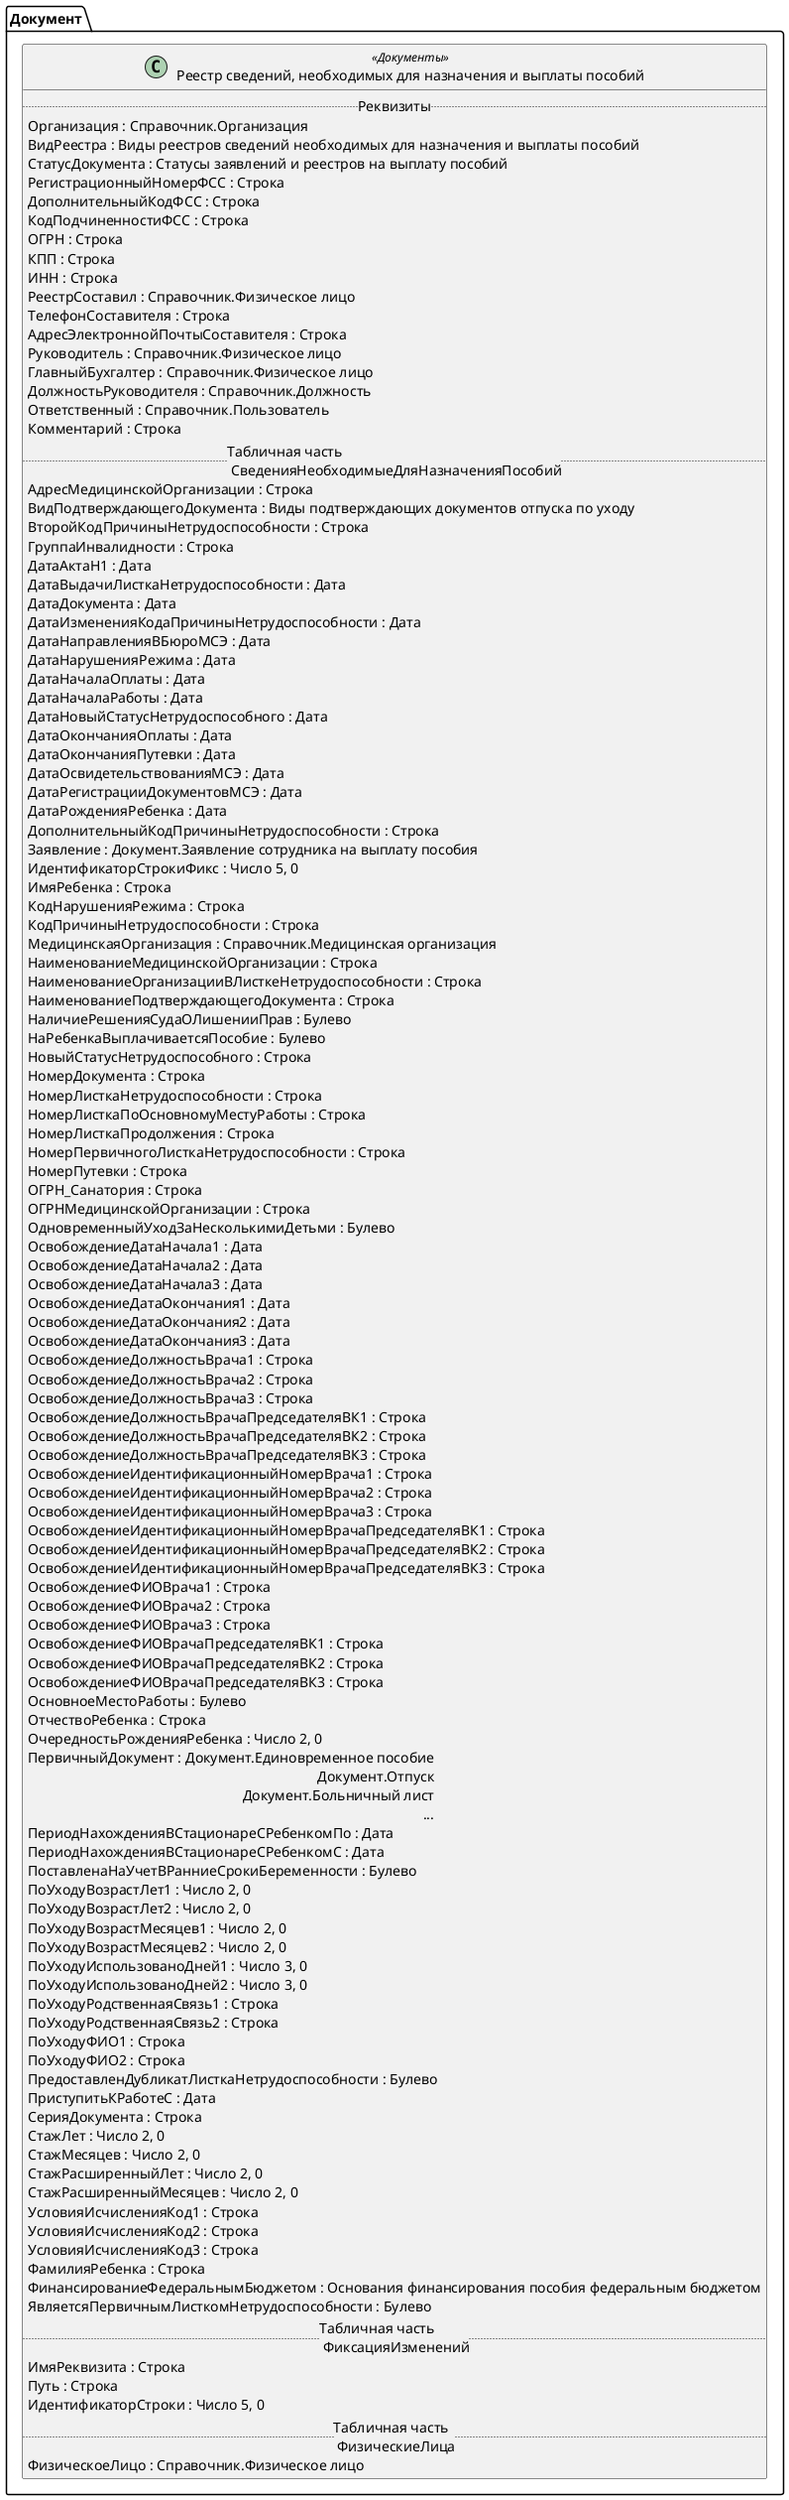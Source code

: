﻿@startuml РеестрСведенийНеобходимыхДляНазначенияИВыплатыПособий
'!include templates.wsd
'..\include templates.wsd
class Документ.РеестрСведенийНеобходимыхДляНазначенияИВыплатыПособий as "Реестр сведений, необходимых для назначения и выплаты пособий" <<Документы>>
{
..Реквизиты..
Организация : Справочник.Организация
ВидРеестра : Виды реестров сведений необходимых для назначения и выплаты пособий
СтатусДокумента : Статусы заявлений и реестров на выплату пособий
РегистрационныйНомерФСС : Строка
ДополнительныйКодФСС : Строка
КодПодчиненностиФСС : Строка
ОГРН : Строка
КПП : Строка
ИНН : Строка
РеестрСоставил : Справочник.Физическое лицо
ТелефонСоставителя : Строка
АдресЭлектроннойПочтыСоставителя : Строка
Руководитель : Справочник.Физическое лицо
ГлавныйБухгалтер : Справочник.Физическое лицо
ДолжностьРуководителя : Справочник.Должность
Ответственный : Справочник.Пользователь
Комментарий : Строка
..Табличная часть \n СведенияНеобходимыеДляНазначенияПособий..
АдресМедицинскойОрганизации : Строка
ВидПодтверждающегоДокумента : Виды подтверждающих документов отпуска по уходу
ВторойКодПричиныНетрудоспособности : Строка
ГруппаИнвалидности : Строка
ДатаАктаН1 : Дата
ДатаВыдачиЛисткаНетрудоспособности : Дата
ДатаДокумента : Дата
ДатаИзмененияКодаПричиныНетрудоспособности : Дата
ДатаНаправленияВБюроМСЭ : Дата
ДатаНарушенияРежима : Дата
ДатаНачалаОплаты : Дата
ДатаНачалаРаботы : Дата
ДатаНовыйСтатусНетрудоспособного : Дата
ДатаОкончанияОплаты : Дата
ДатаОкончанияПутевки : Дата
ДатаОсвидетельствованияМСЭ : Дата
ДатаРегистрацииДокументовМСЭ : Дата
ДатаРожденияРебенка : Дата
ДополнительныйКодПричиныНетрудоспособности : Строка
Заявление : Документ.Заявление сотрудника на выплату пособия
ИдентификаторСтрокиФикс : Число 5, 0
ИмяРебенка : Строка
КодНарушенияРежима : Строка
КодПричиныНетрудоспособности : Строка
МедицинскаяОрганизация : Справочник.Медицинская организация
НаименованиеМедицинскойОрганизации : Строка
НаименованиеОрганизацииВЛисткеНетрудоспособности : Строка
НаименованиеПодтверждающегоДокумента : Строка
НаличиеРешенияСудаОЛишенииПрав : Булево
НаРебенкаВыплачиваетсяПособие : Булево
НовыйСтатусНетрудоспособного : Строка
НомерДокумента : Строка
НомерЛисткаНетрудоспособности : Строка
НомерЛисткаПоОсновномуМестуРаботы : Строка
НомерЛисткаПродолжения : Строка
НомерПервичногоЛисткаНетрудоспособности : Строка
НомерПутевки : Строка
ОГРН_Санатория : Строка
ОГРНМедицинскойОрганизации : Строка
ОдновременныйУходЗаНесколькимиДетьми : Булево
ОсвобождениеДатаНачала1 : Дата
ОсвобождениеДатаНачала2 : Дата
ОсвобождениеДатаНачала3 : Дата
ОсвобождениеДатаОкончания1 : Дата
ОсвобождениеДатаОкончания2 : Дата
ОсвобождениеДатаОкончания3 : Дата
ОсвобождениеДолжностьВрача1 : Строка
ОсвобождениеДолжностьВрача2 : Строка
ОсвобождениеДолжностьВрача3 : Строка
ОсвобождениеДолжностьВрачаПредседателяВК1 : Строка
ОсвобождениеДолжностьВрачаПредседателяВК2 : Строка
ОсвобождениеДолжностьВрачаПредседателяВК3 : Строка
ОсвобождениеИдентификационныйНомерВрача1 : Строка
ОсвобождениеИдентификационныйНомерВрача2 : Строка
ОсвобождениеИдентификационныйНомерВрача3 : Строка
ОсвобождениеИдентификационныйНомерВрачаПредседателяВК1 : Строка
ОсвобождениеИдентификационныйНомерВрачаПредседателяВК2 : Строка
ОсвобождениеИдентификационныйНомерВрачаПредседателяВК3 : Строка
ОсвобождениеФИОВрача1 : Строка
ОсвобождениеФИОВрача2 : Строка
ОсвобождениеФИОВрача3 : Строка
ОсвобождениеФИОВрачаПредседателяВК1 : Строка
ОсвобождениеФИОВрачаПредседателяВК2 : Строка
ОсвобождениеФИОВрачаПредседателяВК3 : Строка
ОсновноеМестоРаботы : Булево
ОтчествоРебенка : Строка
ОчередностьРожденияРебенка : Число 2, 0
ПервичныйДокумент : Документ.Единовременное пособие\rДокумент.Отпуск\rДокумент.Больничный лист\r...
ПериодНахожденияВСтационареСРебенкомПо : Дата
ПериодНахожденияВСтационареСРебенкомС : Дата
ПоставленаНаУчетВРанниеСрокиБеременности : Булево
ПоУходуВозрастЛет1 : Число 2, 0
ПоУходуВозрастЛет2 : Число 2, 0
ПоУходуВозрастМесяцев1 : Число 2, 0
ПоУходуВозрастМесяцев2 : Число 2, 0
ПоУходуИспользованоДней1 : Число 3, 0
ПоУходуИспользованоДней2 : Число 3, 0
ПоУходуРодственнаяСвязь1 : Строка
ПоУходуРодственнаяСвязь2 : Строка
ПоУходуФИО1 : Строка
ПоУходуФИО2 : Строка
ПредоставленДубликатЛисткаНетрудоспособности : Булево
ПриступитьКРаботеС : Дата
СерияДокумента : Строка
СтажЛет : Число 2, 0
СтажМесяцев : Число 2, 0
СтажРасширенныйЛет : Число 2, 0
СтажРасширенныйМесяцев : Число 2, 0
УсловияИсчисленияКод1 : Строка
УсловияИсчисленияКод2 : Строка
УсловияИсчисленияКод3 : Строка
ФамилияРебенка : Строка
ФинансированиеФедеральнымБюджетом : Основания финансирования пособия федеральным бюджетом
ЯвляетсяПервичнымЛисткомНетрудоспособности : Булево
..Табличная часть \n ФиксацияИзменений..
ИмяРеквизита : Строка
Путь : Строка
ИдентификаторСтроки : Число 5, 0
..Табличная часть \n ФизическиеЛица..
ФизическоеЛицо : Справочник.Физическое лицо
}
@enduml
